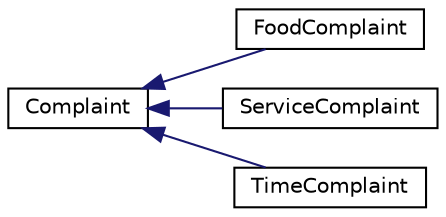 digraph "Graphical Class Hierarchy"
{
 // LATEX_PDF_SIZE
  edge [fontname="Helvetica",fontsize="10",labelfontname="Helvetica",labelfontsize="10"];
  node [fontname="Helvetica",fontsize="10",shape=record];
  rankdir="LR";
  Node0 [label="Complaint",height=0.2,width=0.4,color="black", fillcolor="white", style="filled",URL="$classComplaint.html",tooltip="A base class for customer complaints."];
  Node0 -> Node1 [dir="back",color="midnightblue",fontsize="10",style="solid",fontname="Helvetica"];
  Node1 [label="FoodComplaint",height=0.2,width=0.4,color="black", fillcolor="white", style="filled",URL="$classFoodComplaint.html",tooltip="Class for food-related complaints."];
  Node0 -> Node2 [dir="back",color="midnightblue",fontsize="10",style="solid",fontname="Helvetica"];
  Node2 [label="ServiceComplaint",height=0.2,width=0.4,color="black", fillcolor="white", style="filled",URL="$classServiceComplaint.html",tooltip="Class for Service-related complaints."];
  Node0 -> Node3 [dir="back",color="midnightblue",fontsize="10",style="solid",fontname="Helvetica"];
  Node3 [label="TimeComplaint",height=0.2,width=0.4,color="black", fillcolor="white", style="filled",URL="$classTimeComplaint.html",tooltip="Class for Time-related complaints."];
}
